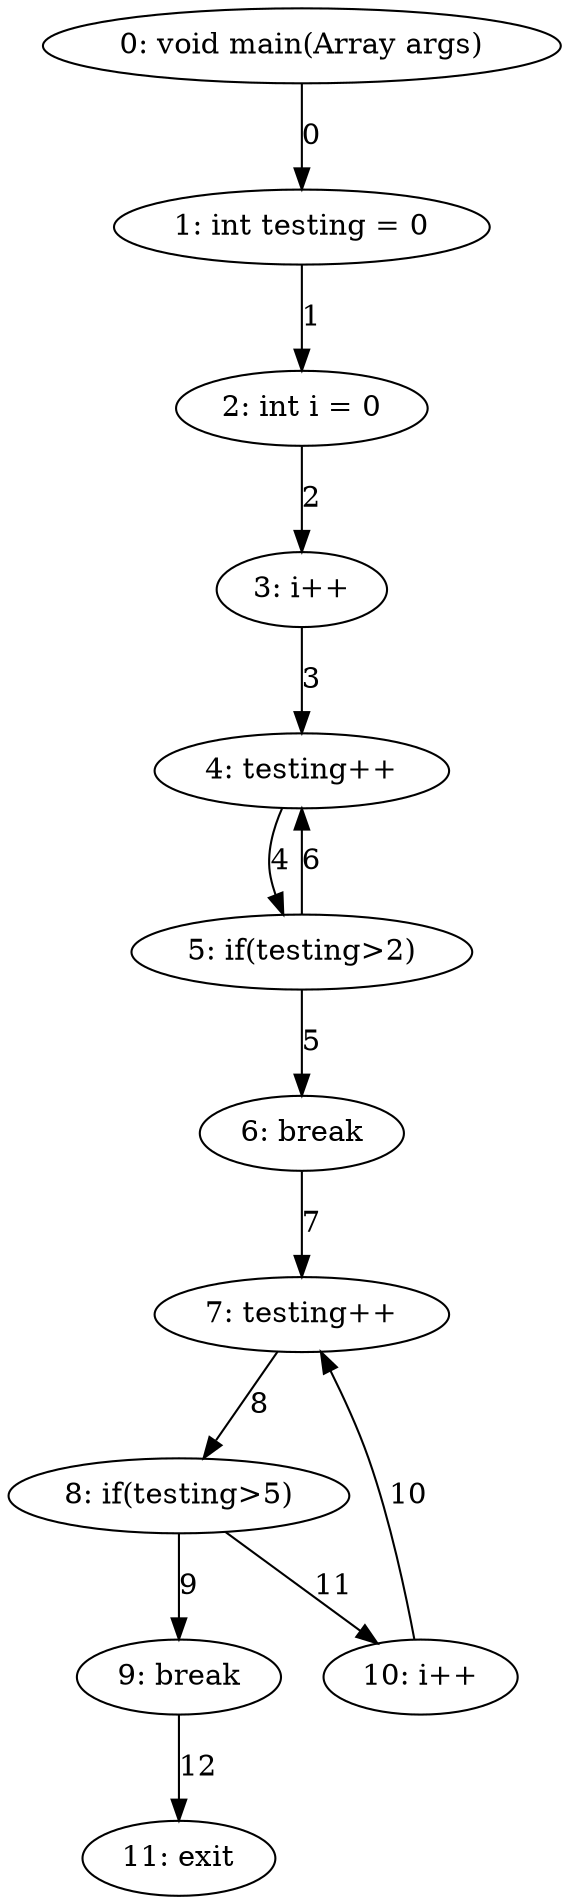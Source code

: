 digraph G {
  1 [ label="0: void main(Array args)" ];
  2 [ label="1: int testing = 0" ];
  3 [ label="2: int i = 0" ];
  4 [ label="3: i++" ];
  5 [ label="4: testing++" ];
  6 [ label="5: if(testing>2)" ];
  7 [ label="6: break" ];
  8 [ label="7: testing++" ];
  9 [ label="8: if(testing>5)" ];
  10 [ label="9: break" ];
  11 [ label="10: i++" ];
  12 [ label="11: exit" ];
  1 -> 2 [ label="0" ];
  2 -> 3 [ label="1" ];
  3 -> 4 [ label="2" ];
  4 -> 5 [ label="3" ];
  5 -> 6 [ label="4" ];
  6 -> 7 [ label="5" ];
  6 -> 5 [ label="6" ];
  7 -> 8 [ label="7" ];
  8 -> 9 [ label="8" ];
  9 -> 10 [ label="9" ];
  11 -> 8 [ label="10" ];
  9 -> 11 [ label="11" ];
  10 -> 12 [ label="12" ];
}
